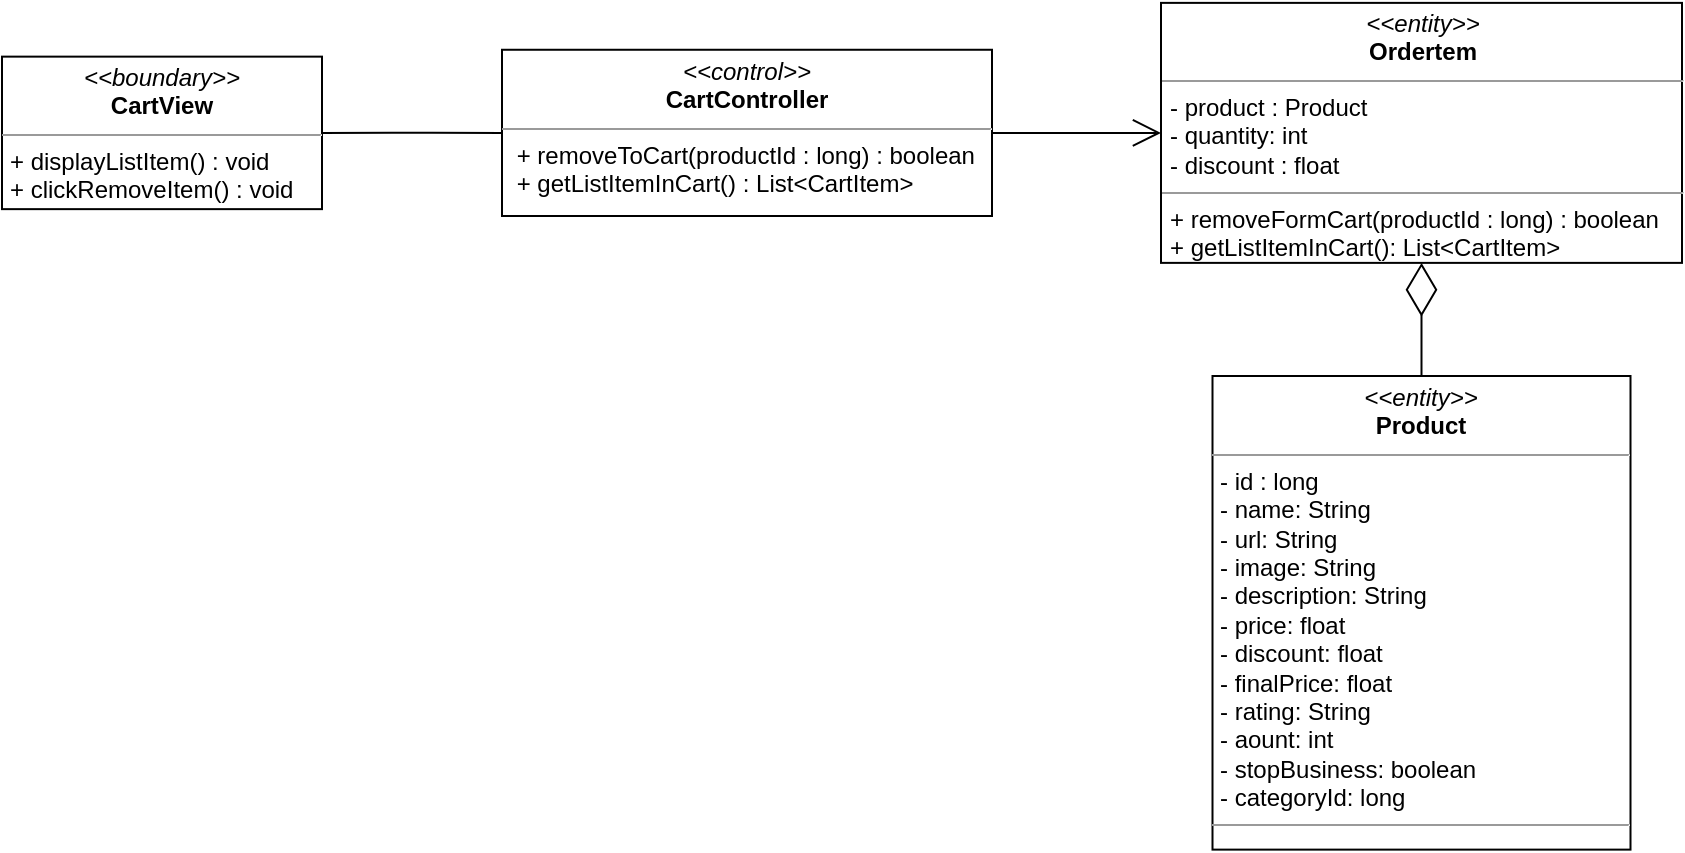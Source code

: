 <mxfile version="14.7.0" type="device"><diagram id="C5RBs43oDa-KdzZeNtuy" name="Page-1"><mxGraphModel dx="1108" dy="425" grid="1" gridSize="10" guides="1" tooltips="1" connect="1" arrows="1" fold="1" page="1" pageScale="1" pageWidth="827" pageHeight="1169" math="0" shadow="0"><root><mxCell id="WIyWlLk6GJQsqaUBKTNV-0"/><mxCell id="WIyWlLk6GJQsqaUBKTNV-1" parent="WIyWlLk6GJQsqaUBKTNV-0"/><mxCell id="XG8xUyeFuRRpgrpH0XOZ-0" value="&lt;p style=&quot;margin: 0px ; margin-top: 4px ; text-align: center&quot;&gt;&lt;i&gt;&amp;lt;&amp;lt;boundary&amp;gt;&amp;gt;&lt;/i&gt;&lt;br&gt;&lt;b&gt;CartView&lt;/b&gt;&lt;/p&gt;&lt;hr size=&quot;1&quot;&gt;&lt;p style=&quot;margin: 0px ; margin-left: 4px&quot;&gt;&lt;span&gt;+ displayListItem() : void&amp;nbsp;&lt;/span&gt;&lt;/p&gt;&lt;p style=&quot;margin: 0px ; margin-left: 4px&quot;&gt;&lt;span&gt;+ clickRemoveItem() : void&lt;br&gt;&lt;/span&gt;&lt;/p&gt;" style="verticalAlign=top;align=left;overflow=fill;fontSize=12;fontFamily=Helvetica;html=1;" parent="WIyWlLk6GJQsqaUBKTNV-1" vertex="1"><mxGeometry x="180" y="80.32" width="160" height="76.25" as="geometry"/></mxCell><mxCell id="XG8xUyeFuRRpgrpH0XOZ-1" value="" style="endArrow=none;html=1;edgeStyle=orthogonalEdgeStyle;exitX=1;exitY=0.5;exitDx=0;exitDy=0;" parent="WIyWlLk6GJQsqaUBKTNV-1" source="XG8xUyeFuRRpgrpH0XOZ-0" target="A_pbn7vDD7cQfCrQ7ZFP-0" edge="1"><mxGeometry relative="1" as="geometry"><mxPoint x="320" y="200" as="sourcePoint"/><mxPoint x="370" y="192.5" as="targetPoint"/></mxGeometry></mxCell><mxCell id="A_pbn7vDD7cQfCrQ7ZFP-0" value="&lt;p style=&quot;margin: 0px ; margin-top: 4px ; text-align: center&quot;&gt;&lt;i&gt;&amp;lt;&amp;lt;control&amp;gt;&amp;gt;&lt;/i&gt;&lt;br&gt;&lt;b&gt;CartController&lt;/b&gt;&lt;/p&gt;&lt;hr size=&quot;1&quot;&gt;&lt;p style=&quot;margin: 0px ; margin-left: 4px&quot;&gt;&lt;span&gt;&amp;nbsp;+ removeToCart(productId : long) : boolean&lt;/span&gt;&lt;/p&gt;&lt;p style=&quot;margin: 0px ; margin-left: 4px&quot;&gt;&amp;nbsp;+ getListItemInCart() : List&amp;lt;CartItem&amp;gt;&lt;/p&gt;" style="verticalAlign=top;align=left;overflow=fill;fontSize=12;fontFamily=Helvetica;html=1;" vertex="1" parent="WIyWlLk6GJQsqaUBKTNV-1"><mxGeometry x="430" y="76.88" width="245" height="83.12" as="geometry"/></mxCell><mxCell id="A_pbn7vDD7cQfCrQ7ZFP-1" value="&lt;p style=&quot;margin: 0px ; margin-top: 4px ; text-align: center&quot;&gt;&lt;i&gt;&amp;lt;&amp;lt;entity&amp;gt;&amp;gt;&lt;/i&gt;&lt;br&gt;&lt;b&gt;Ordertem&lt;/b&gt;&lt;/p&gt;&lt;hr size=&quot;1&quot;&gt;&lt;p style=&quot;margin: 0px ; margin-left: 4px&quot;&gt;- product : Product&lt;/p&gt;&lt;p style=&quot;margin: 0px ; margin-left: 4px&quot;&gt;- quantity: int&lt;br&gt;- discount : float&lt;/p&gt;&lt;hr size=&quot;1&quot;&gt;&lt;p style=&quot;margin: 0px ; margin-left: 4px&quot;&gt;+ removeFormCart(productId : long) : boolean&lt;/p&gt;&lt;p style=&quot;margin: 0px ; margin-left: 4px&quot;&gt;+ getListItemInCart(): List&amp;lt;CartItem&amp;gt;&lt;br&gt;&lt;/p&gt;" style="verticalAlign=top;align=left;overflow=fill;fontSize=12;fontFamily=Helvetica;html=1;" vertex="1" parent="WIyWlLk6GJQsqaUBKTNV-1"><mxGeometry x="759.5" y="53.44" width="260.5" height="130" as="geometry"/></mxCell><mxCell id="A_pbn7vDD7cQfCrQ7ZFP-2" value="&lt;p style=&quot;margin: 0px ; margin-top: 4px ; text-align: center&quot;&gt;&lt;i&gt;&amp;lt;&amp;lt;entity&amp;gt;&amp;gt;&lt;/i&gt;&lt;br&gt;&lt;b&gt;Product&lt;/b&gt;&lt;/p&gt;&lt;hr size=&quot;1&quot;&gt;&lt;p style=&quot;margin: 0px ; margin-left: 4px&quot;&gt;- id : long&lt;/p&gt;&lt;p style=&quot;margin: 0px ; margin-left: 4px&quot;&gt;- name: String&lt;br&gt;- url: String&lt;/p&gt;&lt;p style=&quot;margin: 0px ; margin-left: 4px&quot;&gt;- image: String&lt;/p&gt;&lt;p style=&quot;margin: 0px ; margin-left: 4px&quot;&gt;- description: String&lt;/p&gt;&lt;p style=&quot;margin: 0px ; margin-left: 4px&quot;&gt;- price: float&lt;/p&gt;&lt;p style=&quot;margin: 0px ; margin-left: 4px&quot;&gt;- discount: float&lt;/p&gt;&lt;p style=&quot;margin: 0px ; margin-left: 4px&quot;&gt;- finalPrice: float&lt;/p&gt;&lt;p style=&quot;margin: 0px ; margin-left: 4px&quot;&gt;- rating: String&lt;/p&gt;&lt;p style=&quot;margin: 0px ; margin-left: 4px&quot;&gt;- aount: int&lt;/p&gt;&lt;p style=&quot;margin: 0px ; margin-left: 4px&quot;&gt;- stopBusiness: boolean&lt;/p&gt;&lt;p style=&quot;margin: 0px ; margin-left: 4px&quot;&gt;- categoryId: long&lt;/p&gt;&lt;hr size=&quot;1&quot;&gt;&lt;p style=&quot;margin: 0px ; margin-left: 4px&quot;&gt;&lt;br&gt;&lt;/p&gt;" style="verticalAlign=top;align=left;overflow=fill;fontSize=12;fontFamily=Helvetica;html=1;" vertex="1" parent="WIyWlLk6GJQsqaUBKTNV-1"><mxGeometry x="785.25" y="240" width="209" height="236.81" as="geometry"/></mxCell><mxCell id="A_pbn7vDD7cQfCrQ7ZFP-3" value="" style="endArrow=diamondThin;endFill=0;endSize=24;html=1;" edge="1" parent="WIyWlLk6GJQsqaUBKTNV-1" source="A_pbn7vDD7cQfCrQ7ZFP-2" target="A_pbn7vDD7cQfCrQ7ZFP-1"><mxGeometry width="160" relative="1" as="geometry"><mxPoint x="1210" y="204.72" as="sourcePoint"/><mxPoint x="1080" y="374.72" as="targetPoint"/></mxGeometry></mxCell><mxCell id="A_pbn7vDD7cQfCrQ7ZFP-4" value="" style="endArrow=open;endFill=1;endSize=12;html=1;" edge="1" parent="WIyWlLk6GJQsqaUBKTNV-1" source="A_pbn7vDD7cQfCrQ7ZFP-0" target="A_pbn7vDD7cQfCrQ7ZFP-1"><mxGeometry width="160" relative="1" as="geometry"><mxPoint x="650" y="270" as="sourcePoint"/><mxPoint x="810" y="270" as="targetPoint"/></mxGeometry></mxCell></root></mxGraphModel></diagram></mxfile>